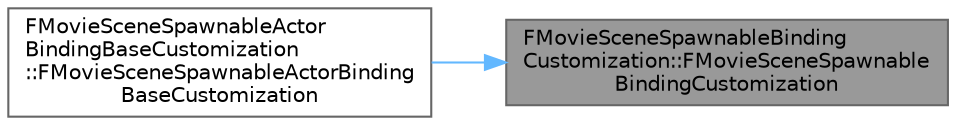 digraph "FMovieSceneSpawnableBindingCustomization::FMovieSceneSpawnableBindingCustomization"
{
 // INTERACTIVE_SVG=YES
 // LATEX_PDF_SIZE
  bgcolor="transparent";
  edge [fontname=Helvetica,fontsize=10,labelfontname=Helvetica,labelfontsize=10];
  node [fontname=Helvetica,fontsize=10,shape=box,height=0.2,width=0.4];
  rankdir="RL";
  Node1 [id="Node000001",label="FMovieSceneSpawnableBinding\lCustomization::FMovieSceneSpawnable\lBindingCustomization",height=0.2,width=0.4,color="gray40", fillcolor="grey60", style="filled", fontcolor="black",tooltip=" "];
  Node1 -> Node2 [id="edge1_Node000001_Node000002",dir="back",color="steelblue1",style="solid",tooltip=" "];
  Node2 [id="Node000002",label="FMovieSceneSpawnableActor\lBindingBaseCustomization\l::FMovieSceneSpawnableActorBinding\lBaseCustomization",height=0.2,width=0.4,color="grey40", fillcolor="white", style="filled",URL="$d6/d2f/classFMovieSceneSpawnableActorBindingBaseCustomization.html#af68a47a9f0e076153f565444a8fee81a",tooltip=" "];
}
